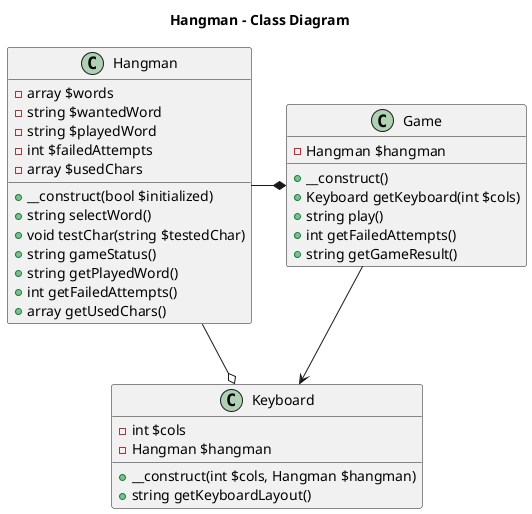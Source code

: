 @startuml
title Hangman - Class Diagram

class Game {
  -Hangman $hangman
  +__construct()
  +Keyboard getKeyboard(int $cols)
  +string play()
  +int getFailedAttempts()
  +string getGameResult()
}

class Hangman {
  -array $words
  -string $wantedWord
  -string $playedWord
  -int $failedAttempts
  -array $usedChars
  +__construct(bool $initialized)
  +string selectWord()
  +void testChar(string $testedChar)
  +string gameStatus()
  +string getPlayedWord()
  +int getFailedAttempts()
  +array getUsedChars()
}

class Keyboard {
  -int $cols
  -Hangman $hangman
  +__construct(int $cols, Hangman $hangman)
  +string getKeyboardLayout()
}

Game *-left- Hangman
Keyboard o-- Hangman
Game --> Keyboard

@enduml